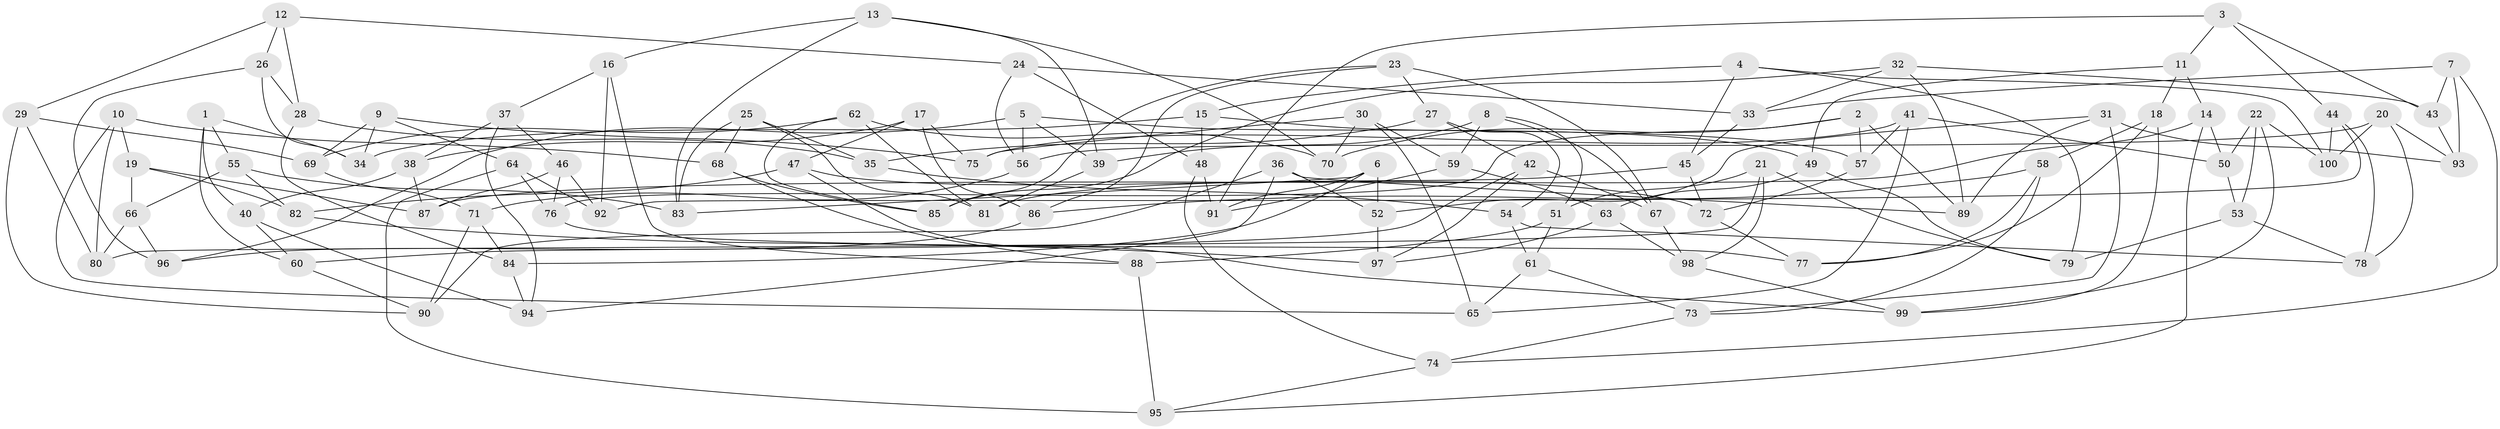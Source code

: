 // Generated by graph-tools (version 1.1) at 2025/39/02/21/25 10:39:01]
// undirected, 100 vertices, 200 edges
graph export_dot {
graph [start="1"]
  node [color=gray90,style=filled];
  1;
  2;
  3;
  4;
  5;
  6;
  7;
  8;
  9;
  10;
  11;
  12;
  13;
  14;
  15;
  16;
  17;
  18;
  19;
  20;
  21;
  22;
  23;
  24;
  25;
  26;
  27;
  28;
  29;
  30;
  31;
  32;
  33;
  34;
  35;
  36;
  37;
  38;
  39;
  40;
  41;
  42;
  43;
  44;
  45;
  46;
  47;
  48;
  49;
  50;
  51;
  52;
  53;
  54;
  55;
  56;
  57;
  58;
  59;
  60;
  61;
  62;
  63;
  64;
  65;
  66;
  67;
  68;
  69;
  70;
  71;
  72;
  73;
  74;
  75;
  76;
  77;
  78;
  79;
  80;
  81;
  82;
  83;
  84;
  85;
  86;
  87;
  88;
  89;
  90;
  91;
  92;
  93;
  94;
  95;
  96;
  97;
  98;
  99;
  100;
  1 -- 34;
  1 -- 60;
  1 -- 40;
  1 -- 55;
  2 -- 70;
  2 -- 89;
  2 -- 57;
  2 -- 76;
  3 -- 91;
  3 -- 43;
  3 -- 11;
  3 -- 44;
  4 -- 100;
  4 -- 45;
  4 -- 79;
  4 -- 15;
  5 -- 39;
  5 -- 96;
  5 -- 56;
  5 -- 49;
  6 -- 52;
  6 -- 84;
  6 -- 83;
  6 -- 91;
  7 -- 33;
  7 -- 43;
  7 -- 74;
  7 -- 93;
  8 -- 59;
  8 -- 39;
  8 -- 67;
  8 -- 51;
  9 -- 34;
  9 -- 64;
  9 -- 75;
  9 -- 69;
  10 -- 80;
  10 -- 68;
  10 -- 19;
  10 -- 65;
  11 -- 18;
  11 -- 14;
  11 -- 49;
  12 -- 24;
  12 -- 29;
  12 -- 28;
  12 -- 26;
  13 -- 83;
  13 -- 70;
  13 -- 16;
  13 -- 39;
  14 -- 50;
  14 -- 87;
  14 -- 95;
  15 -- 34;
  15 -- 57;
  15 -- 48;
  16 -- 37;
  16 -- 92;
  16 -- 88;
  17 -- 86;
  17 -- 38;
  17 -- 75;
  17 -- 47;
  18 -- 77;
  18 -- 99;
  18 -- 58;
  19 -- 87;
  19 -- 66;
  19 -- 82;
  20 -- 56;
  20 -- 100;
  20 -- 93;
  20 -- 78;
  21 -- 51;
  21 -- 80;
  21 -- 79;
  21 -- 98;
  22 -- 99;
  22 -- 53;
  22 -- 100;
  22 -- 50;
  23 -- 86;
  23 -- 27;
  23 -- 67;
  23 -- 85;
  24 -- 33;
  24 -- 56;
  24 -- 48;
  25 -- 35;
  25 -- 83;
  25 -- 81;
  25 -- 68;
  26 -- 28;
  26 -- 96;
  26 -- 34;
  27 -- 54;
  27 -- 35;
  27 -- 42;
  28 -- 84;
  28 -- 35;
  29 -- 69;
  29 -- 80;
  29 -- 90;
  30 -- 59;
  30 -- 70;
  30 -- 75;
  30 -- 65;
  31 -- 93;
  31 -- 73;
  31 -- 89;
  31 -- 52;
  32 -- 33;
  32 -- 85;
  32 -- 89;
  32 -- 43;
  33 -- 45;
  35 -- 54;
  36 -- 94;
  36 -- 52;
  36 -- 89;
  36 -- 90;
  37 -- 46;
  37 -- 38;
  37 -- 94;
  38 -- 87;
  38 -- 40;
  39 -- 81;
  40 -- 60;
  40 -- 94;
  41 -- 57;
  41 -- 75;
  41 -- 50;
  41 -- 65;
  42 -- 60;
  42 -- 97;
  42 -- 67;
  43 -- 93;
  44 -- 92;
  44 -- 78;
  44 -- 100;
  45 -- 81;
  45 -- 72;
  46 -- 87;
  46 -- 76;
  46 -- 92;
  47 -- 82;
  47 -- 72;
  47 -- 99;
  48 -- 91;
  48 -- 74;
  49 -- 79;
  49 -- 63;
  50 -- 53;
  51 -- 88;
  51 -- 61;
  52 -- 97;
  53 -- 78;
  53 -- 79;
  54 -- 78;
  54 -- 61;
  55 -- 66;
  55 -- 82;
  55 -- 83;
  56 -- 71;
  57 -- 72;
  58 -- 77;
  58 -- 73;
  58 -- 86;
  59 -- 91;
  59 -- 63;
  60 -- 90;
  61 -- 65;
  61 -- 73;
  62 -- 85;
  62 -- 81;
  62 -- 69;
  62 -- 70;
  63 -- 97;
  63 -- 98;
  64 -- 95;
  64 -- 76;
  64 -- 92;
  66 -- 96;
  66 -- 80;
  67 -- 98;
  68 -- 88;
  68 -- 85;
  69 -- 71;
  71 -- 90;
  71 -- 84;
  72 -- 77;
  73 -- 74;
  74 -- 95;
  76 -- 77;
  82 -- 97;
  84 -- 94;
  86 -- 96;
  88 -- 95;
  98 -- 99;
}
